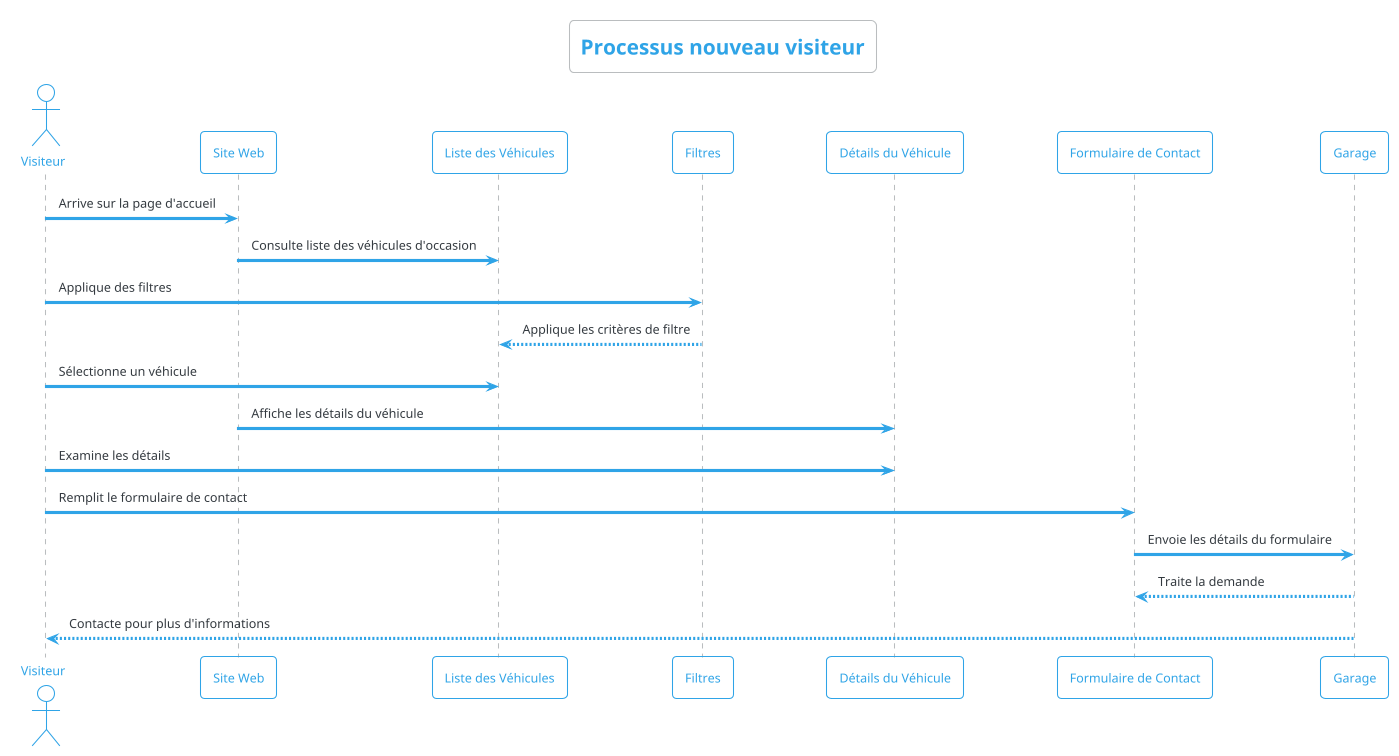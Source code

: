 @startuml
skinparam backgroundColor #FFFFFF
!theme cerulean-outline

title "Processus nouveau visiteur"

actor Visitor as "Visiteur"
participant Site as "Site Web"
participant Occasions as "Liste des Véhicules"
participant Filter as "Filtres"
participant Details as "Détails du Véhicule"
participant Contact as "Formulaire de Contact"
participant Garage as "Garage"

Visitor -> Site: Arrive sur la page d'accueil
Site -> Occasions: Consulte liste des véhicules d'occasion
Visitor -> Filter: Applique des filtres
Filter --> Occasions: Applique les critères de filtre
Visitor -> Occasions: Sélectionne un véhicule

Site -> Details: Affiche les détails du véhicule
Visitor -> Details: Examine les détails
Visitor -> Contact: Remplit le formulaire de contact
Contact -> Garage: Envoie les détails du formulaire

Garage --> Contact: Traite la demande
Garage --> Visitor: Contacte pour plus d'informations

@enduml

@enduml